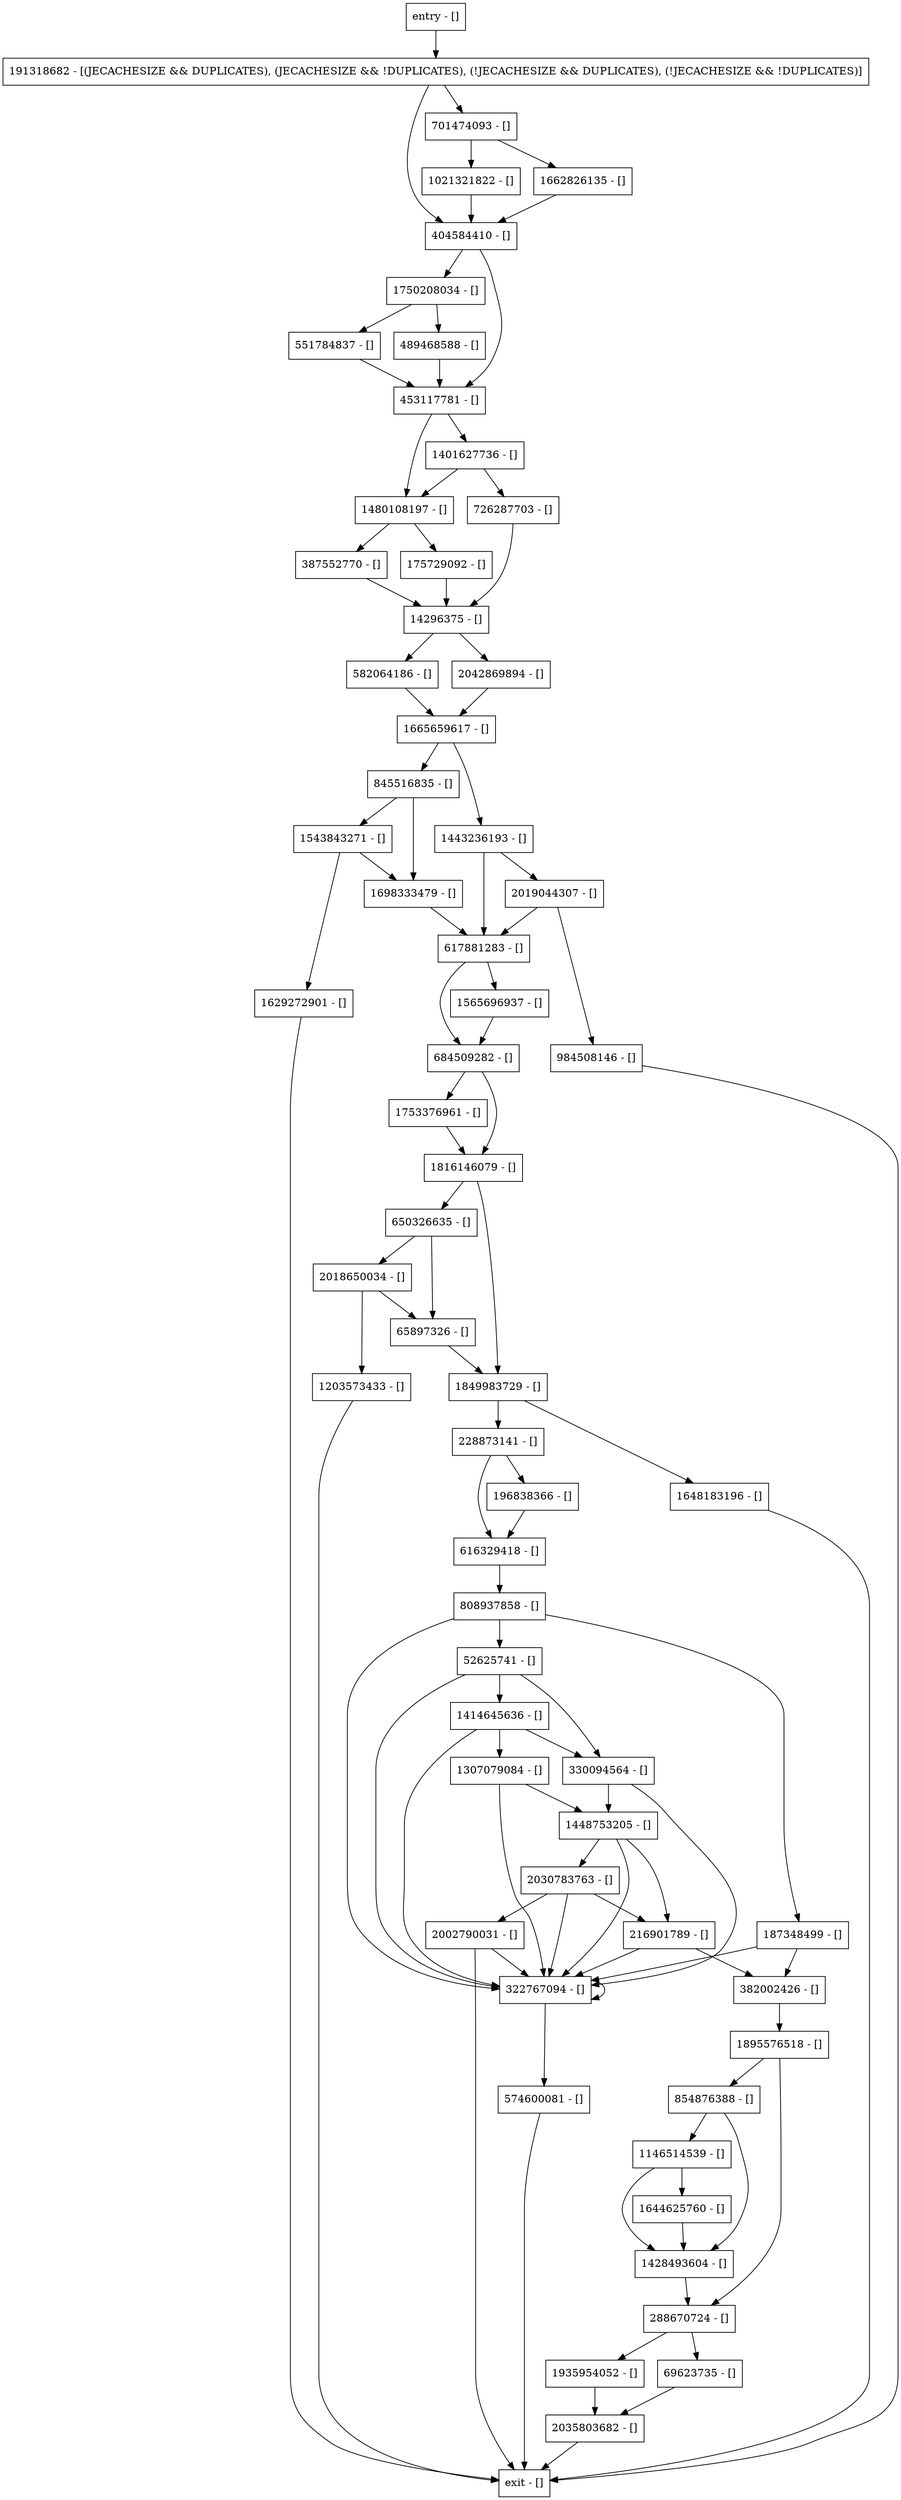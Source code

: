digraph serialLogWork {
node [shape=record];
1543843271 [label="1543843271 - []"];
1753376961 [label="1753376961 - []"];
175729092 [label="175729092 - []"];
617881283 [label="617881283 - []"];
1750208034 [label="1750208034 - []"];
684509282 [label="684509282 - []"];
322767094 [label="322767094 - []"];
453117781 [label="453117781 - []"];
616329418 [label="616329418 - []"];
1565696937 [label="1565696937 - []"];
650326635 [label="650326635 - []"];
1698333479 [label="1698333479 - []"];
489468588 [label="489468588 - []"];
1816146079 [label="1816146079 - []"];
2018650034 [label="2018650034 - []"];
1203573433 [label="1203573433 - []"];
330094564 [label="330094564 - []"];
854876388 [label="854876388 - []"];
187348499 [label="187348499 - []"];
808937858 [label="808937858 - []"];
845516835 [label="845516835 - []"];
1935954052 [label="1935954052 - []"];
1648183196 [label="1648183196 - []"];
1307079084 [label="1307079084 - []"];
52625741 [label="52625741 - []"];
582064186 [label="582064186 - []"];
1480108197 [label="1480108197 - []"];
2042869894 [label="2042869894 - []"];
entry [label="entry - []"];
exit [label="exit - []"];
228873141 [label="228873141 - []"];
382002426 [label="382002426 - []"];
574600081 [label="574600081 - []"];
1665659617 [label="1665659617 - []"];
387552770 [label="387552770 - []"];
191318682 [label="191318682 - [(JECACHESIZE && DUPLICATES), (JECACHESIZE && !DUPLICATES), (!JECACHESIZE && DUPLICATES), (!JECACHESIZE && !DUPLICATES)]"];
196838366 [label="196838366 - []"];
288670724 [label="288670724 - []"];
1644625760 [label="1644625760 - []"];
1448753205 [label="1448753205 - []"];
69623735 [label="69623735 - []"];
701474093 [label="701474093 - []"];
2035803682 [label="2035803682 - []"];
1849983729 [label="1849983729 - []"];
1428493604 [label="1428493604 - []"];
216901789 [label="216901789 - []"];
1146514539 [label="1146514539 - []"];
1629272901 [label="1629272901 - []"];
65897326 [label="65897326 - []"];
2019044307 [label="2019044307 - []"];
1401627736 [label="1401627736 - []"];
726287703 [label="726287703 - []"];
1662826135 [label="1662826135 - []"];
1414645636 [label="1414645636 - []"];
2030783763 [label="2030783763 - []"];
14296375 [label="14296375 - []"];
1021321822 [label="1021321822 - []"];
1895576518 [label="1895576518 - []"];
2002790031 [label="2002790031 - []"];
1443236193 [label="1443236193 - []"];
551784837 [label="551784837 - []"];
984508146 [label="984508146 - []"];
404584410 [label="404584410 - []"];
entry;
exit;
1543843271 -> 1629272901;
1543843271 -> 1698333479;
1753376961 -> 1816146079;
175729092 -> 14296375;
617881283 -> 684509282;
617881283 -> 1565696937;
1750208034 -> 551784837;
1750208034 -> 489468588;
684509282 -> 1753376961;
684509282 -> 1816146079;
322767094 -> 574600081;
322767094 -> 322767094;
453117781 -> 1401627736;
453117781 -> 1480108197;
616329418 -> 808937858;
1565696937 -> 684509282;
650326635 -> 65897326;
650326635 -> 2018650034;
1698333479 -> 617881283;
489468588 -> 453117781;
1816146079 -> 650326635;
1816146079 -> 1849983729;
2018650034 -> 1203573433;
2018650034 -> 65897326;
1203573433 -> exit;
330094564 -> 1448753205;
330094564 -> 322767094;
854876388 -> 1428493604;
854876388 -> 1146514539;
187348499 -> 382002426;
187348499 -> 322767094;
808937858 -> 187348499;
808937858 -> 322767094;
808937858 -> 52625741;
845516835 -> 1543843271;
845516835 -> 1698333479;
1935954052 -> 2035803682;
1648183196 -> exit;
1307079084 -> 1448753205;
1307079084 -> 322767094;
52625741 -> 330094564;
52625741 -> 1414645636;
52625741 -> 322767094;
582064186 -> 1665659617;
1480108197 -> 175729092;
1480108197 -> 387552770;
2042869894 -> 1665659617;
entry -> 191318682;
228873141 -> 196838366;
228873141 -> 616329418;
382002426 -> 1895576518;
574600081 -> exit;
1665659617 -> 1443236193;
1665659617 -> 845516835;
387552770 -> 14296375;
191318682 -> 701474093;
191318682 -> 404584410;
196838366 -> 616329418;
288670724 -> 69623735;
288670724 -> 1935954052;
1644625760 -> 1428493604;
1448753205 -> 216901789;
1448753205 -> 2030783763;
1448753205 -> 322767094;
69623735 -> 2035803682;
701474093 -> 1662826135;
701474093 -> 1021321822;
2035803682 -> exit;
1849983729 -> 228873141;
1849983729 -> 1648183196;
1428493604 -> 288670724;
216901789 -> 382002426;
216901789 -> 322767094;
1146514539 -> 1428493604;
1146514539 -> 1644625760;
1629272901 -> exit;
65897326 -> 1849983729;
2019044307 -> 617881283;
2019044307 -> 984508146;
1401627736 -> 726287703;
1401627736 -> 1480108197;
726287703 -> 14296375;
1662826135 -> 404584410;
1414645636 -> 330094564;
1414645636 -> 322767094;
1414645636 -> 1307079084;
2030783763 -> 2002790031;
2030783763 -> 216901789;
2030783763 -> 322767094;
14296375 -> 2042869894;
14296375 -> 582064186;
1021321822 -> 404584410;
1895576518 -> 288670724;
1895576518 -> 854876388;
2002790031 -> exit;
2002790031 -> 322767094;
1443236193 -> 617881283;
1443236193 -> 2019044307;
551784837 -> 453117781;
984508146 -> exit;
404584410 -> 1750208034;
404584410 -> 453117781;
}
